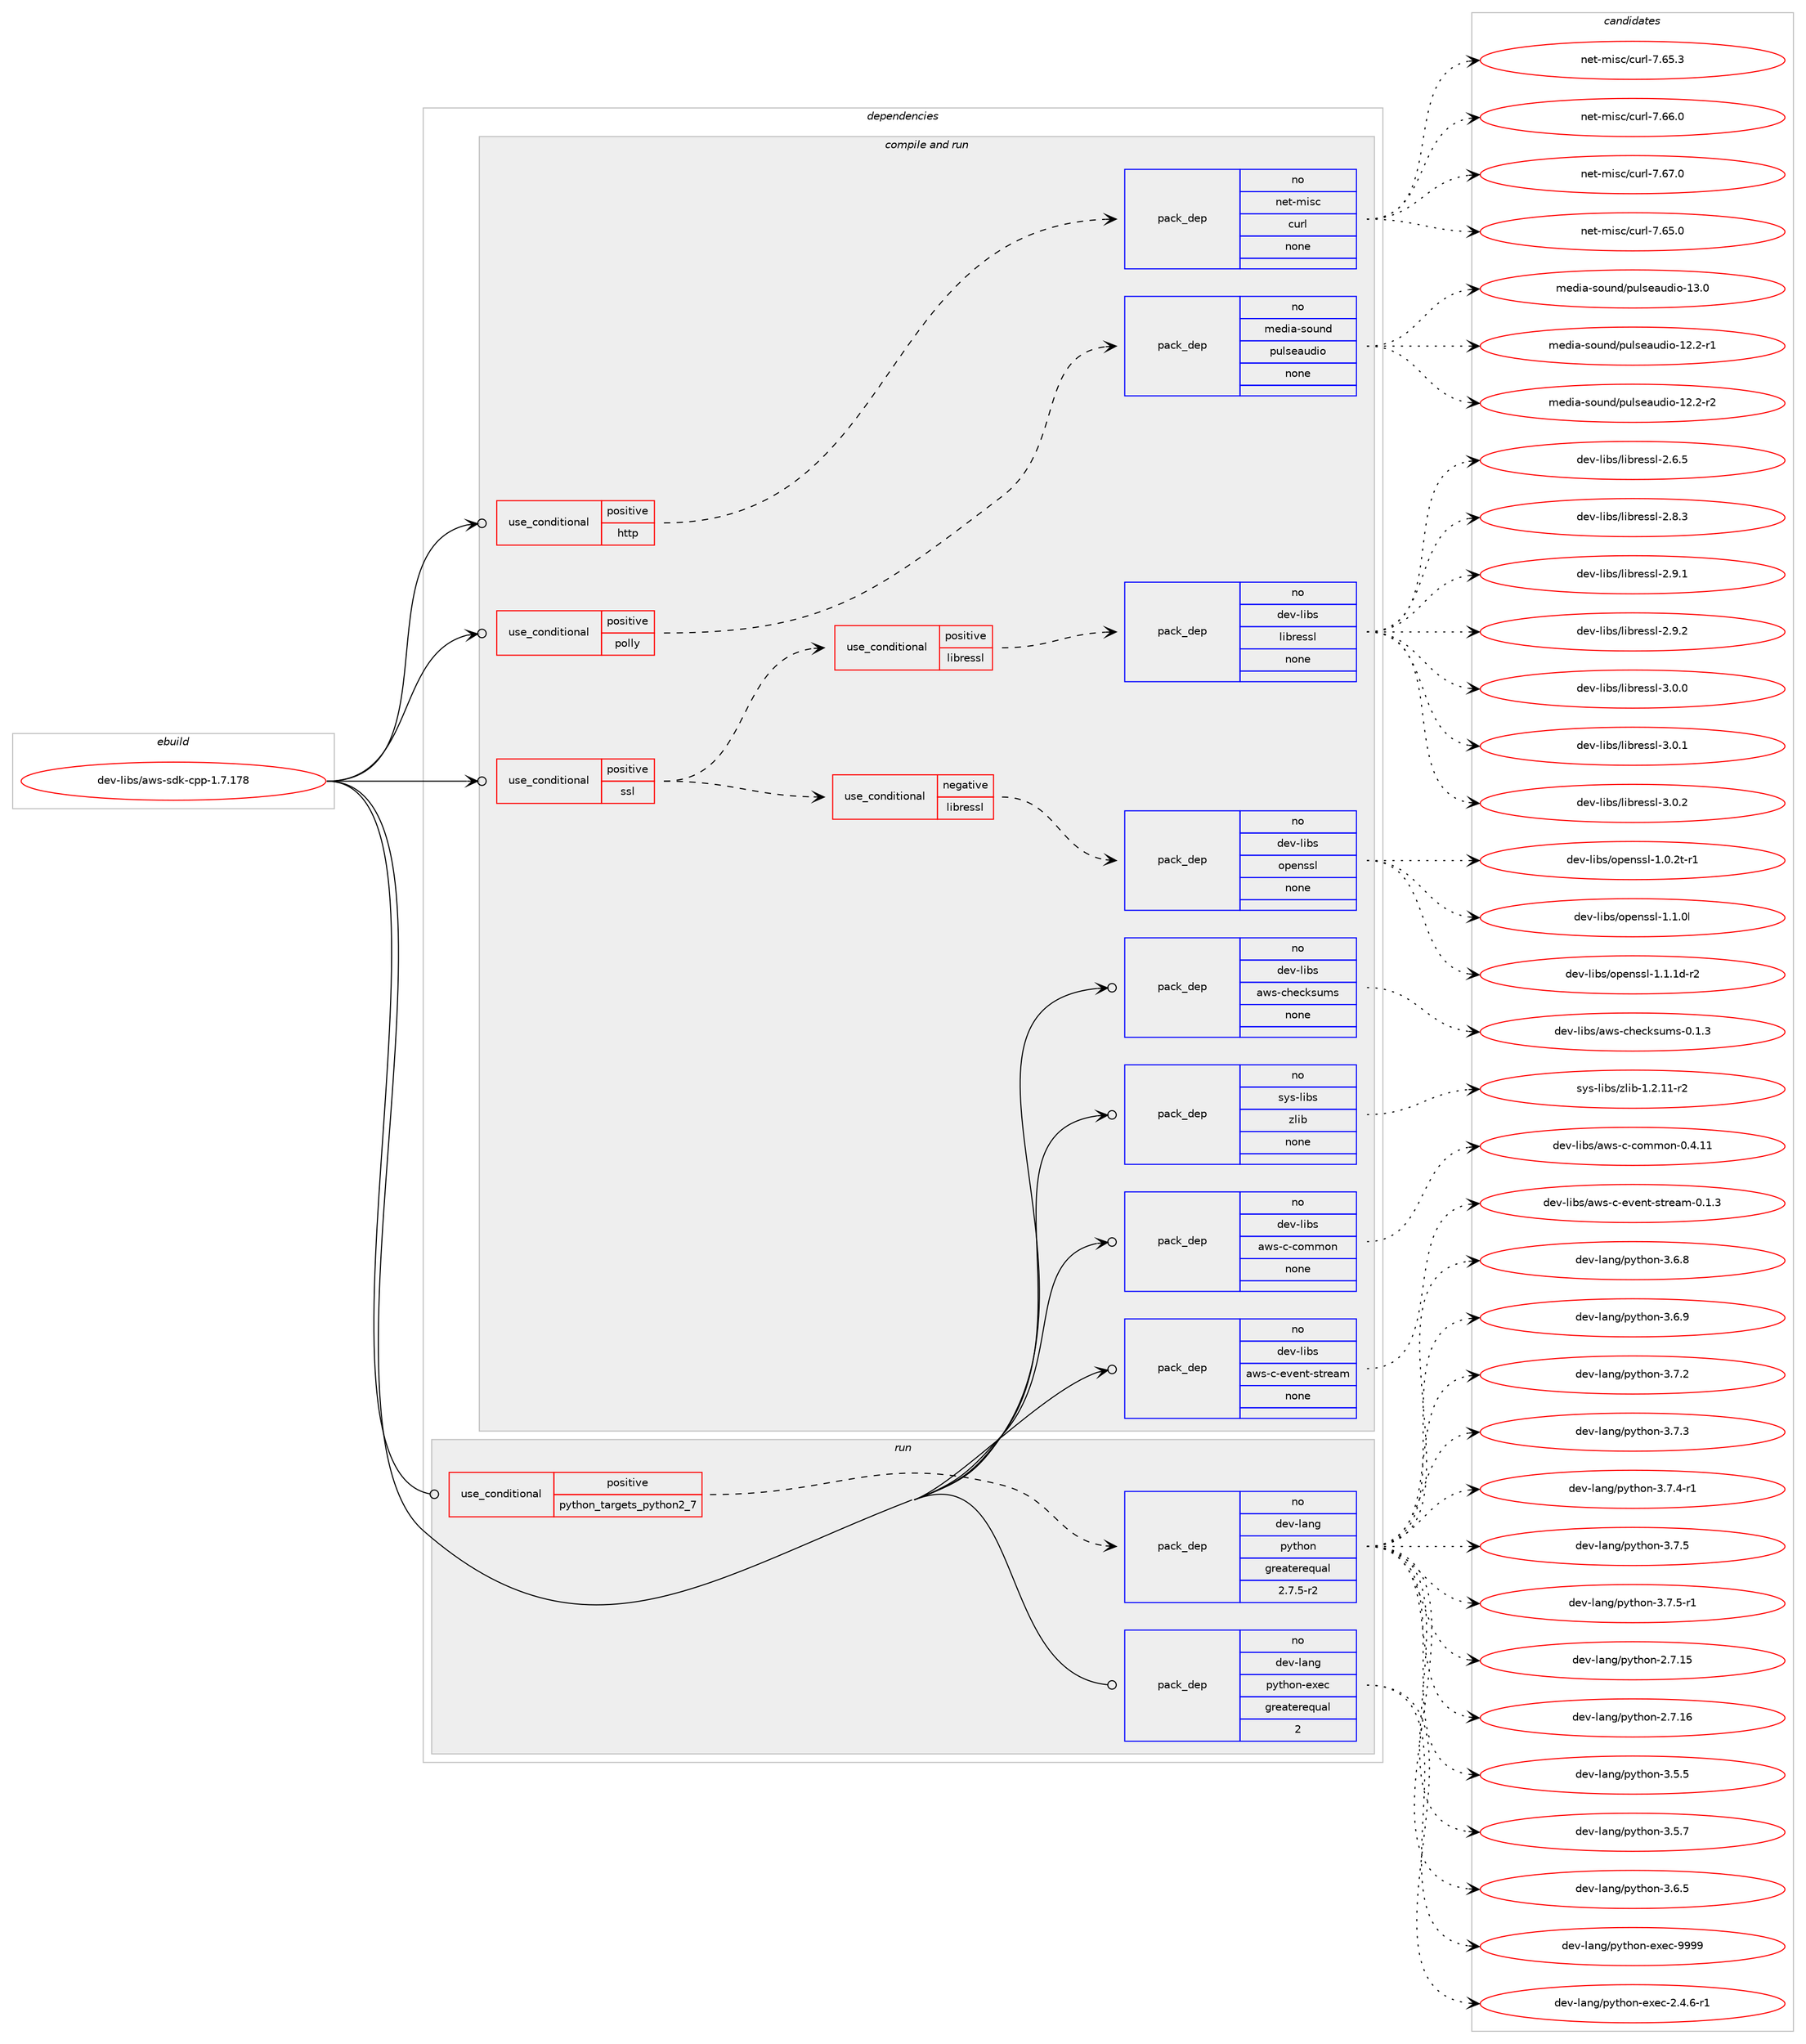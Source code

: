 digraph prolog {

# *************
# Graph options
# *************

newrank=true;
concentrate=true;
compound=true;
graph [rankdir=LR,fontname=Helvetica,fontsize=10,ranksep=1.5];#, ranksep=2.5, nodesep=0.2];
edge  [arrowhead=vee];
node  [fontname=Helvetica,fontsize=10];

# **********
# The ebuild
# **********

subgraph cluster_leftcol {
color=gray;
rank=same;
label=<<i>ebuild</i>>;
id [label="dev-libs/aws-sdk-cpp-1.7.178", color=red, width=4, href="../dev-libs/aws-sdk-cpp-1.7.178.svg"];
}

# ****************
# The dependencies
# ****************

subgraph cluster_midcol {
color=gray;
label=<<i>dependencies</i>>;
subgraph cluster_compile {
fillcolor="#eeeeee";
style=filled;
label=<<i>compile</i>>;
}
subgraph cluster_compileandrun {
fillcolor="#eeeeee";
style=filled;
label=<<i>compile and run</i>>;
subgraph cond131093 {
dependency562744 [label=<<TABLE BORDER="0" CELLBORDER="1" CELLSPACING="0" CELLPADDING="4"><TR><TD ROWSPAN="3" CELLPADDING="10">use_conditional</TD></TR><TR><TD>positive</TD></TR><TR><TD>http</TD></TR></TABLE>>, shape=none, color=red];
subgraph pack420287 {
dependency562745 [label=<<TABLE BORDER="0" CELLBORDER="1" CELLSPACING="0" CELLPADDING="4" WIDTH="220"><TR><TD ROWSPAN="6" CELLPADDING="30">pack_dep</TD></TR><TR><TD WIDTH="110">no</TD></TR><TR><TD>net-misc</TD></TR><TR><TD>curl</TD></TR><TR><TD>none</TD></TR><TR><TD></TD></TR></TABLE>>, shape=none, color=blue];
}
dependency562744:e -> dependency562745:w [weight=20,style="dashed",arrowhead="vee"];
}
id:e -> dependency562744:w [weight=20,style="solid",arrowhead="odotvee"];
subgraph cond131094 {
dependency562746 [label=<<TABLE BORDER="0" CELLBORDER="1" CELLSPACING="0" CELLPADDING="4"><TR><TD ROWSPAN="3" CELLPADDING="10">use_conditional</TD></TR><TR><TD>positive</TD></TR><TR><TD>polly</TD></TR></TABLE>>, shape=none, color=red];
subgraph pack420288 {
dependency562747 [label=<<TABLE BORDER="0" CELLBORDER="1" CELLSPACING="0" CELLPADDING="4" WIDTH="220"><TR><TD ROWSPAN="6" CELLPADDING="30">pack_dep</TD></TR><TR><TD WIDTH="110">no</TD></TR><TR><TD>media-sound</TD></TR><TR><TD>pulseaudio</TD></TR><TR><TD>none</TD></TR><TR><TD></TD></TR></TABLE>>, shape=none, color=blue];
}
dependency562746:e -> dependency562747:w [weight=20,style="dashed",arrowhead="vee"];
}
id:e -> dependency562746:w [weight=20,style="solid",arrowhead="odotvee"];
subgraph cond131095 {
dependency562748 [label=<<TABLE BORDER="0" CELLBORDER="1" CELLSPACING="0" CELLPADDING="4"><TR><TD ROWSPAN="3" CELLPADDING="10">use_conditional</TD></TR><TR><TD>positive</TD></TR><TR><TD>ssl</TD></TR></TABLE>>, shape=none, color=red];
subgraph cond131096 {
dependency562749 [label=<<TABLE BORDER="0" CELLBORDER="1" CELLSPACING="0" CELLPADDING="4"><TR><TD ROWSPAN="3" CELLPADDING="10">use_conditional</TD></TR><TR><TD>negative</TD></TR><TR><TD>libressl</TD></TR></TABLE>>, shape=none, color=red];
subgraph pack420289 {
dependency562750 [label=<<TABLE BORDER="0" CELLBORDER="1" CELLSPACING="0" CELLPADDING="4" WIDTH="220"><TR><TD ROWSPAN="6" CELLPADDING="30">pack_dep</TD></TR><TR><TD WIDTH="110">no</TD></TR><TR><TD>dev-libs</TD></TR><TR><TD>openssl</TD></TR><TR><TD>none</TD></TR><TR><TD></TD></TR></TABLE>>, shape=none, color=blue];
}
dependency562749:e -> dependency562750:w [weight=20,style="dashed",arrowhead="vee"];
}
dependency562748:e -> dependency562749:w [weight=20,style="dashed",arrowhead="vee"];
subgraph cond131097 {
dependency562751 [label=<<TABLE BORDER="0" CELLBORDER="1" CELLSPACING="0" CELLPADDING="4"><TR><TD ROWSPAN="3" CELLPADDING="10">use_conditional</TD></TR><TR><TD>positive</TD></TR><TR><TD>libressl</TD></TR></TABLE>>, shape=none, color=red];
subgraph pack420290 {
dependency562752 [label=<<TABLE BORDER="0" CELLBORDER="1" CELLSPACING="0" CELLPADDING="4" WIDTH="220"><TR><TD ROWSPAN="6" CELLPADDING="30">pack_dep</TD></TR><TR><TD WIDTH="110">no</TD></TR><TR><TD>dev-libs</TD></TR><TR><TD>libressl</TD></TR><TR><TD>none</TD></TR><TR><TD></TD></TR></TABLE>>, shape=none, color=blue];
}
dependency562751:e -> dependency562752:w [weight=20,style="dashed",arrowhead="vee"];
}
dependency562748:e -> dependency562751:w [weight=20,style="dashed",arrowhead="vee"];
}
id:e -> dependency562748:w [weight=20,style="solid",arrowhead="odotvee"];
subgraph pack420291 {
dependency562753 [label=<<TABLE BORDER="0" CELLBORDER="1" CELLSPACING="0" CELLPADDING="4" WIDTH="220"><TR><TD ROWSPAN="6" CELLPADDING="30">pack_dep</TD></TR><TR><TD WIDTH="110">no</TD></TR><TR><TD>dev-libs</TD></TR><TR><TD>aws-c-common</TD></TR><TR><TD>none</TD></TR><TR><TD></TD></TR></TABLE>>, shape=none, color=blue];
}
id:e -> dependency562753:w [weight=20,style="solid",arrowhead="odotvee"];
subgraph pack420292 {
dependency562754 [label=<<TABLE BORDER="0" CELLBORDER="1" CELLSPACING="0" CELLPADDING="4" WIDTH="220"><TR><TD ROWSPAN="6" CELLPADDING="30">pack_dep</TD></TR><TR><TD WIDTH="110">no</TD></TR><TR><TD>dev-libs</TD></TR><TR><TD>aws-c-event-stream</TD></TR><TR><TD>none</TD></TR><TR><TD></TD></TR></TABLE>>, shape=none, color=blue];
}
id:e -> dependency562754:w [weight=20,style="solid",arrowhead="odotvee"];
subgraph pack420293 {
dependency562755 [label=<<TABLE BORDER="0" CELLBORDER="1" CELLSPACING="0" CELLPADDING="4" WIDTH="220"><TR><TD ROWSPAN="6" CELLPADDING="30">pack_dep</TD></TR><TR><TD WIDTH="110">no</TD></TR><TR><TD>dev-libs</TD></TR><TR><TD>aws-checksums</TD></TR><TR><TD>none</TD></TR><TR><TD></TD></TR></TABLE>>, shape=none, color=blue];
}
id:e -> dependency562755:w [weight=20,style="solid",arrowhead="odotvee"];
subgraph pack420294 {
dependency562756 [label=<<TABLE BORDER="0" CELLBORDER="1" CELLSPACING="0" CELLPADDING="4" WIDTH="220"><TR><TD ROWSPAN="6" CELLPADDING="30">pack_dep</TD></TR><TR><TD WIDTH="110">no</TD></TR><TR><TD>sys-libs</TD></TR><TR><TD>zlib</TD></TR><TR><TD>none</TD></TR><TR><TD></TD></TR></TABLE>>, shape=none, color=blue];
}
id:e -> dependency562756:w [weight=20,style="solid",arrowhead="odotvee"];
}
subgraph cluster_run {
fillcolor="#eeeeee";
style=filled;
label=<<i>run</i>>;
subgraph cond131098 {
dependency562757 [label=<<TABLE BORDER="0" CELLBORDER="1" CELLSPACING="0" CELLPADDING="4"><TR><TD ROWSPAN="3" CELLPADDING="10">use_conditional</TD></TR><TR><TD>positive</TD></TR><TR><TD>python_targets_python2_7</TD></TR></TABLE>>, shape=none, color=red];
subgraph pack420295 {
dependency562758 [label=<<TABLE BORDER="0" CELLBORDER="1" CELLSPACING="0" CELLPADDING="4" WIDTH="220"><TR><TD ROWSPAN="6" CELLPADDING="30">pack_dep</TD></TR><TR><TD WIDTH="110">no</TD></TR><TR><TD>dev-lang</TD></TR><TR><TD>python</TD></TR><TR><TD>greaterequal</TD></TR><TR><TD>2.7.5-r2</TD></TR></TABLE>>, shape=none, color=blue];
}
dependency562757:e -> dependency562758:w [weight=20,style="dashed",arrowhead="vee"];
}
id:e -> dependency562757:w [weight=20,style="solid",arrowhead="odot"];
subgraph pack420296 {
dependency562759 [label=<<TABLE BORDER="0" CELLBORDER="1" CELLSPACING="0" CELLPADDING="4" WIDTH="220"><TR><TD ROWSPAN="6" CELLPADDING="30">pack_dep</TD></TR><TR><TD WIDTH="110">no</TD></TR><TR><TD>dev-lang</TD></TR><TR><TD>python-exec</TD></TR><TR><TD>greaterequal</TD></TR><TR><TD>2</TD></TR></TABLE>>, shape=none, color=blue];
}
id:e -> dependency562759:w [weight=20,style="solid",arrowhead="odot"];
}
}

# **************
# The candidates
# **************

subgraph cluster_choices {
rank=same;
color=gray;
label=<<i>candidates</i>>;

subgraph choice420287 {
color=black;
nodesep=1;
choice1101011164510910511599479911711410845554654534648 [label="net-misc/curl-7.65.0", color=red, width=4,href="../net-misc/curl-7.65.0.svg"];
choice1101011164510910511599479911711410845554654534651 [label="net-misc/curl-7.65.3", color=red, width=4,href="../net-misc/curl-7.65.3.svg"];
choice1101011164510910511599479911711410845554654544648 [label="net-misc/curl-7.66.0", color=red, width=4,href="../net-misc/curl-7.66.0.svg"];
choice1101011164510910511599479911711410845554654554648 [label="net-misc/curl-7.67.0", color=red, width=4,href="../net-misc/curl-7.67.0.svg"];
dependency562745:e -> choice1101011164510910511599479911711410845554654534648:w [style=dotted,weight="100"];
dependency562745:e -> choice1101011164510910511599479911711410845554654534651:w [style=dotted,weight="100"];
dependency562745:e -> choice1101011164510910511599479911711410845554654544648:w [style=dotted,weight="100"];
dependency562745:e -> choice1101011164510910511599479911711410845554654554648:w [style=dotted,weight="100"];
}
subgraph choice420288 {
color=black;
nodesep=1;
choice1091011001059745115111117110100471121171081151019711710010511145495046504511449 [label="media-sound/pulseaudio-12.2-r1", color=red, width=4,href="../media-sound/pulseaudio-12.2-r1.svg"];
choice1091011001059745115111117110100471121171081151019711710010511145495046504511450 [label="media-sound/pulseaudio-12.2-r2", color=red, width=4,href="../media-sound/pulseaudio-12.2-r2.svg"];
choice109101100105974511511111711010047112117108115101971171001051114549514648 [label="media-sound/pulseaudio-13.0", color=red, width=4,href="../media-sound/pulseaudio-13.0.svg"];
dependency562747:e -> choice1091011001059745115111117110100471121171081151019711710010511145495046504511449:w [style=dotted,weight="100"];
dependency562747:e -> choice1091011001059745115111117110100471121171081151019711710010511145495046504511450:w [style=dotted,weight="100"];
dependency562747:e -> choice109101100105974511511111711010047112117108115101971171001051114549514648:w [style=dotted,weight="100"];
}
subgraph choice420289 {
color=black;
nodesep=1;
choice1001011184510810598115471111121011101151151084549464846501164511449 [label="dev-libs/openssl-1.0.2t-r1", color=red, width=4,href="../dev-libs/openssl-1.0.2t-r1.svg"];
choice100101118451081059811547111112101110115115108454946494648108 [label="dev-libs/openssl-1.1.0l", color=red, width=4,href="../dev-libs/openssl-1.1.0l.svg"];
choice1001011184510810598115471111121011101151151084549464946491004511450 [label="dev-libs/openssl-1.1.1d-r2", color=red, width=4,href="../dev-libs/openssl-1.1.1d-r2.svg"];
dependency562750:e -> choice1001011184510810598115471111121011101151151084549464846501164511449:w [style=dotted,weight="100"];
dependency562750:e -> choice100101118451081059811547111112101110115115108454946494648108:w [style=dotted,weight="100"];
dependency562750:e -> choice1001011184510810598115471111121011101151151084549464946491004511450:w [style=dotted,weight="100"];
}
subgraph choice420290 {
color=black;
nodesep=1;
choice10010111845108105981154710810598114101115115108455046544653 [label="dev-libs/libressl-2.6.5", color=red, width=4,href="../dev-libs/libressl-2.6.5.svg"];
choice10010111845108105981154710810598114101115115108455046564651 [label="dev-libs/libressl-2.8.3", color=red, width=4,href="../dev-libs/libressl-2.8.3.svg"];
choice10010111845108105981154710810598114101115115108455046574649 [label="dev-libs/libressl-2.9.1", color=red, width=4,href="../dev-libs/libressl-2.9.1.svg"];
choice10010111845108105981154710810598114101115115108455046574650 [label="dev-libs/libressl-2.9.2", color=red, width=4,href="../dev-libs/libressl-2.9.2.svg"];
choice10010111845108105981154710810598114101115115108455146484648 [label="dev-libs/libressl-3.0.0", color=red, width=4,href="../dev-libs/libressl-3.0.0.svg"];
choice10010111845108105981154710810598114101115115108455146484649 [label="dev-libs/libressl-3.0.1", color=red, width=4,href="../dev-libs/libressl-3.0.1.svg"];
choice10010111845108105981154710810598114101115115108455146484650 [label="dev-libs/libressl-3.0.2", color=red, width=4,href="../dev-libs/libressl-3.0.2.svg"];
dependency562752:e -> choice10010111845108105981154710810598114101115115108455046544653:w [style=dotted,weight="100"];
dependency562752:e -> choice10010111845108105981154710810598114101115115108455046564651:w [style=dotted,weight="100"];
dependency562752:e -> choice10010111845108105981154710810598114101115115108455046574649:w [style=dotted,weight="100"];
dependency562752:e -> choice10010111845108105981154710810598114101115115108455046574650:w [style=dotted,weight="100"];
dependency562752:e -> choice10010111845108105981154710810598114101115115108455146484648:w [style=dotted,weight="100"];
dependency562752:e -> choice10010111845108105981154710810598114101115115108455146484649:w [style=dotted,weight="100"];
dependency562752:e -> choice10010111845108105981154710810598114101115115108455146484650:w [style=dotted,weight="100"];
}
subgraph choice420291 {
color=black;
nodesep=1;
choice100101118451081059811547971191154599459911110910911111045484652464949 [label="dev-libs/aws-c-common-0.4.11", color=red, width=4,href="../dev-libs/aws-c-common-0.4.11.svg"];
dependency562753:e -> choice100101118451081059811547971191154599459911110910911111045484652464949:w [style=dotted,weight="100"];
}
subgraph choice420292 {
color=black;
nodesep=1;
choice100101118451081059811547971191154599451011181011101164511511611410197109454846494651 [label="dev-libs/aws-c-event-stream-0.1.3", color=red, width=4,href="../dev-libs/aws-c-event-stream-0.1.3.svg"];
dependency562754:e -> choice100101118451081059811547971191154599451011181011101164511511611410197109454846494651:w [style=dotted,weight="100"];
}
subgraph choice420293 {
color=black;
nodesep=1;
choice10010111845108105981154797119115459910410199107115117109115454846494651 [label="dev-libs/aws-checksums-0.1.3", color=red, width=4,href="../dev-libs/aws-checksums-0.1.3.svg"];
dependency562755:e -> choice10010111845108105981154797119115459910410199107115117109115454846494651:w [style=dotted,weight="100"];
}
subgraph choice420294 {
color=black;
nodesep=1;
choice11512111545108105981154712210810598454946504649494511450 [label="sys-libs/zlib-1.2.11-r2", color=red, width=4,href="../sys-libs/zlib-1.2.11-r2.svg"];
dependency562756:e -> choice11512111545108105981154712210810598454946504649494511450:w [style=dotted,weight="100"];
}
subgraph choice420295 {
color=black;
nodesep=1;
choice10010111845108971101034711212111610411111045504655464953 [label="dev-lang/python-2.7.15", color=red, width=4,href="../dev-lang/python-2.7.15.svg"];
choice10010111845108971101034711212111610411111045504655464954 [label="dev-lang/python-2.7.16", color=red, width=4,href="../dev-lang/python-2.7.16.svg"];
choice100101118451089711010347112121116104111110455146534653 [label="dev-lang/python-3.5.5", color=red, width=4,href="../dev-lang/python-3.5.5.svg"];
choice100101118451089711010347112121116104111110455146534655 [label="dev-lang/python-3.5.7", color=red, width=4,href="../dev-lang/python-3.5.7.svg"];
choice100101118451089711010347112121116104111110455146544653 [label="dev-lang/python-3.6.5", color=red, width=4,href="../dev-lang/python-3.6.5.svg"];
choice100101118451089711010347112121116104111110455146544656 [label="dev-lang/python-3.6.8", color=red, width=4,href="../dev-lang/python-3.6.8.svg"];
choice100101118451089711010347112121116104111110455146544657 [label="dev-lang/python-3.6.9", color=red, width=4,href="../dev-lang/python-3.6.9.svg"];
choice100101118451089711010347112121116104111110455146554650 [label="dev-lang/python-3.7.2", color=red, width=4,href="../dev-lang/python-3.7.2.svg"];
choice100101118451089711010347112121116104111110455146554651 [label="dev-lang/python-3.7.3", color=red, width=4,href="../dev-lang/python-3.7.3.svg"];
choice1001011184510897110103471121211161041111104551465546524511449 [label="dev-lang/python-3.7.4-r1", color=red, width=4,href="../dev-lang/python-3.7.4-r1.svg"];
choice100101118451089711010347112121116104111110455146554653 [label="dev-lang/python-3.7.5", color=red, width=4,href="../dev-lang/python-3.7.5.svg"];
choice1001011184510897110103471121211161041111104551465546534511449 [label="dev-lang/python-3.7.5-r1", color=red, width=4,href="../dev-lang/python-3.7.5-r1.svg"];
dependency562758:e -> choice10010111845108971101034711212111610411111045504655464953:w [style=dotted,weight="100"];
dependency562758:e -> choice10010111845108971101034711212111610411111045504655464954:w [style=dotted,weight="100"];
dependency562758:e -> choice100101118451089711010347112121116104111110455146534653:w [style=dotted,weight="100"];
dependency562758:e -> choice100101118451089711010347112121116104111110455146534655:w [style=dotted,weight="100"];
dependency562758:e -> choice100101118451089711010347112121116104111110455146544653:w [style=dotted,weight="100"];
dependency562758:e -> choice100101118451089711010347112121116104111110455146544656:w [style=dotted,weight="100"];
dependency562758:e -> choice100101118451089711010347112121116104111110455146544657:w [style=dotted,weight="100"];
dependency562758:e -> choice100101118451089711010347112121116104111110455146554650:w [style=dotted,weight="100"];
dependency562758:e -> choice100101118451089711010347112121116104111110455146554651:w [style=dotted,weight="100"];
dependency562758:e -> choice1001011184510897110103471121211161041111104551465546524511449:w [style=dotted,weight="100"];
dependency562758:e -> choice100101118451089711010347112121116104111110455146554653:w [style=dotted,weight="100"];
dependency562758:e -> choice1001011184510897110103471121211161041111104551465546534511449:w [style=dotted,weight="100"];
}
subgraph choice420296 {
color=black;
nodesep=1;
choice10010111845108971101034711212111610411111045101120101994550465246544511449 [label="dev-lang/python-exec-2.4.6-r1", color=red, width=4,href="../dev-lang/python-exec-2.4.6-r1.svg"];
choice10010111845108971101034711212111610411111045101120101994557575757 [label="dev-lang/python-exec-9999", color=red, width=4,href="../dev-lang/python-exec-9999.svg"];
dependency562759:e -> choice10010111845108971101034711212111610411111045101120101994550465246544511449:w [style=dotted,weight="100"];
dependency562759:e -> choice10010111845108971101034711212111610411111045101120101994557575757:w [style=dotted,weight="100"];
}
}

}
